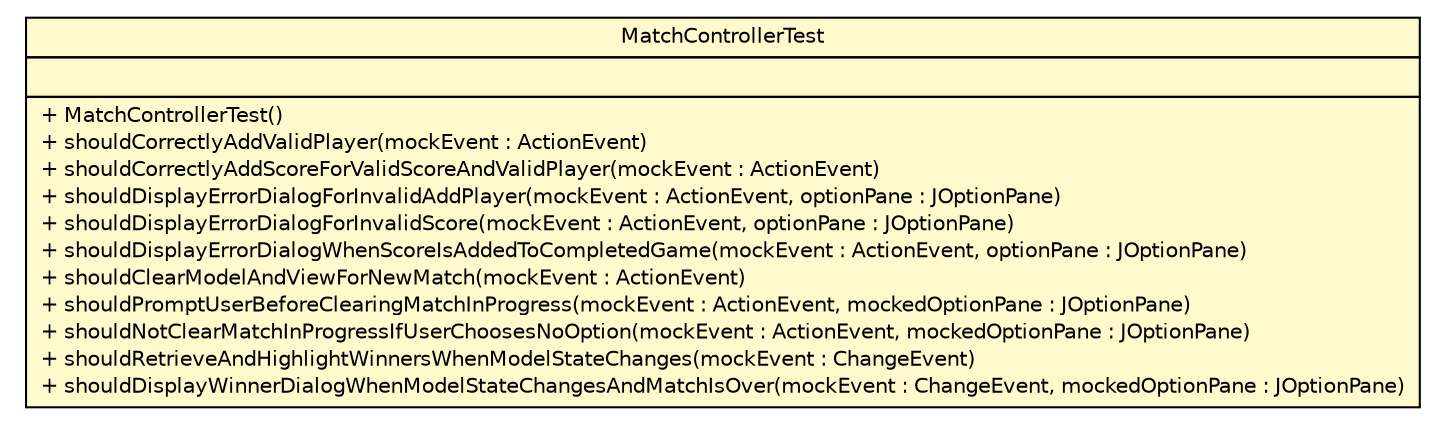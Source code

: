 #!/usr/local/bin/dot
#
# Class diagram 
# Generated by UMLGraph version R5_6 (http://www.umlgraph.org/)
#

digraph G {
	edge [fontname="Helvetica",fontsize=10,labelfontname="Helvetica",labelfontsize=10];
	node [fontname="Helvetica",fontsize=10,shape=plaintext];
	nodesep=0.25;
	ranksep=0.5;
	// thmuggleton.controller.MatchControllerTest
	c60 [label=<<table title="thmuggleton.controller.MatchControllerTest" border="0" cellborder="1" cellspacing="0" cellpadding="2" port="p" bgcolor="lemonChiffon" href="./MatchControllerTest.html">
		<tr><td><table border="0" cellspacing="0" cellpadding="1">
<tr><td align="center" balign="center"> MatchControllerTest </td></tr>
		</table></td></tr>
		<tr><td><table border="0" cellspacing="0" cellpadding="1">
<tr><td align="left" balign="left">  </td></tr>
		</table></td></tr>
		<tr><td><table border="0" cellspacing="0" cellpadding="1">
<tr><td align="left" balign="left"> + MatchControllerTest() </td></tr>
<tr><td align="left" balign="left"> + shouldCorrectlyAddValidPlayer(mockEvent : ActionEvent) </td></tr>
<tr><td align="left" balign="left"> + shouldCorrectlyAddScoreForValidScoreAndValidPlayer(mockEvent : ActionEvent) </td></tr>
<tr><td align="left" balign="left"> + shouldDisplayErrorDialogForInvalidAddPlayer(mockEvent : ActionEvent, optionPane : JOptionPane) </td></tr>
<tr><td align="left" balign="left"> + shouldDisplayErrorDialogForInvalidScore(mockEvent : ActionEvent, optionPane : JOptionPane) </td></tr>
<tr><td align="left" balign="left"> + shouldDisplayErrorDialogWhenScoreIsAddedToCompletedGame(mockEvent : ActionEvent, optionPane : JOptionPane) </td></tr>
<tr><td align="left" balign="left"> + shouldClearModelAndViewForNewMatch(mockEvent : ActionEvent) </td></tr>
<tr><td align="left" balign="left"> + shouldPromptUserBeforeClearingMatchInProgress(mockEvent : ActionEvent, mockedOptionPane : JOptionPane) </td></tr>
<tr><td align="left" balign="left"> + shouldNotClearMatchInProgressIfUserChoosesNoOption(mockEvent : ActionEvent, mockedOptionPane : JOptionPane) </td></tr>
<tr><td align="left" balign="left"> + shouldRetrieveAndHighlightWinnersWhenModelStateChanges(mockEvent : ChangeEvent) </td></tr>
<tr><td align="left" balign="left"> + shouldDisplayWinnerDialogWhenModelStateChangesAndMatchIsOver(mockEvent : ChangeEvent, mockedOptionPane : JOptionPane) </td></tr>
		</table></td></tr>
		</table>>, URL="./MatchControllerTest.html", fontname="Helvetica", fontcolor="black", fontsize=10.0];
}

